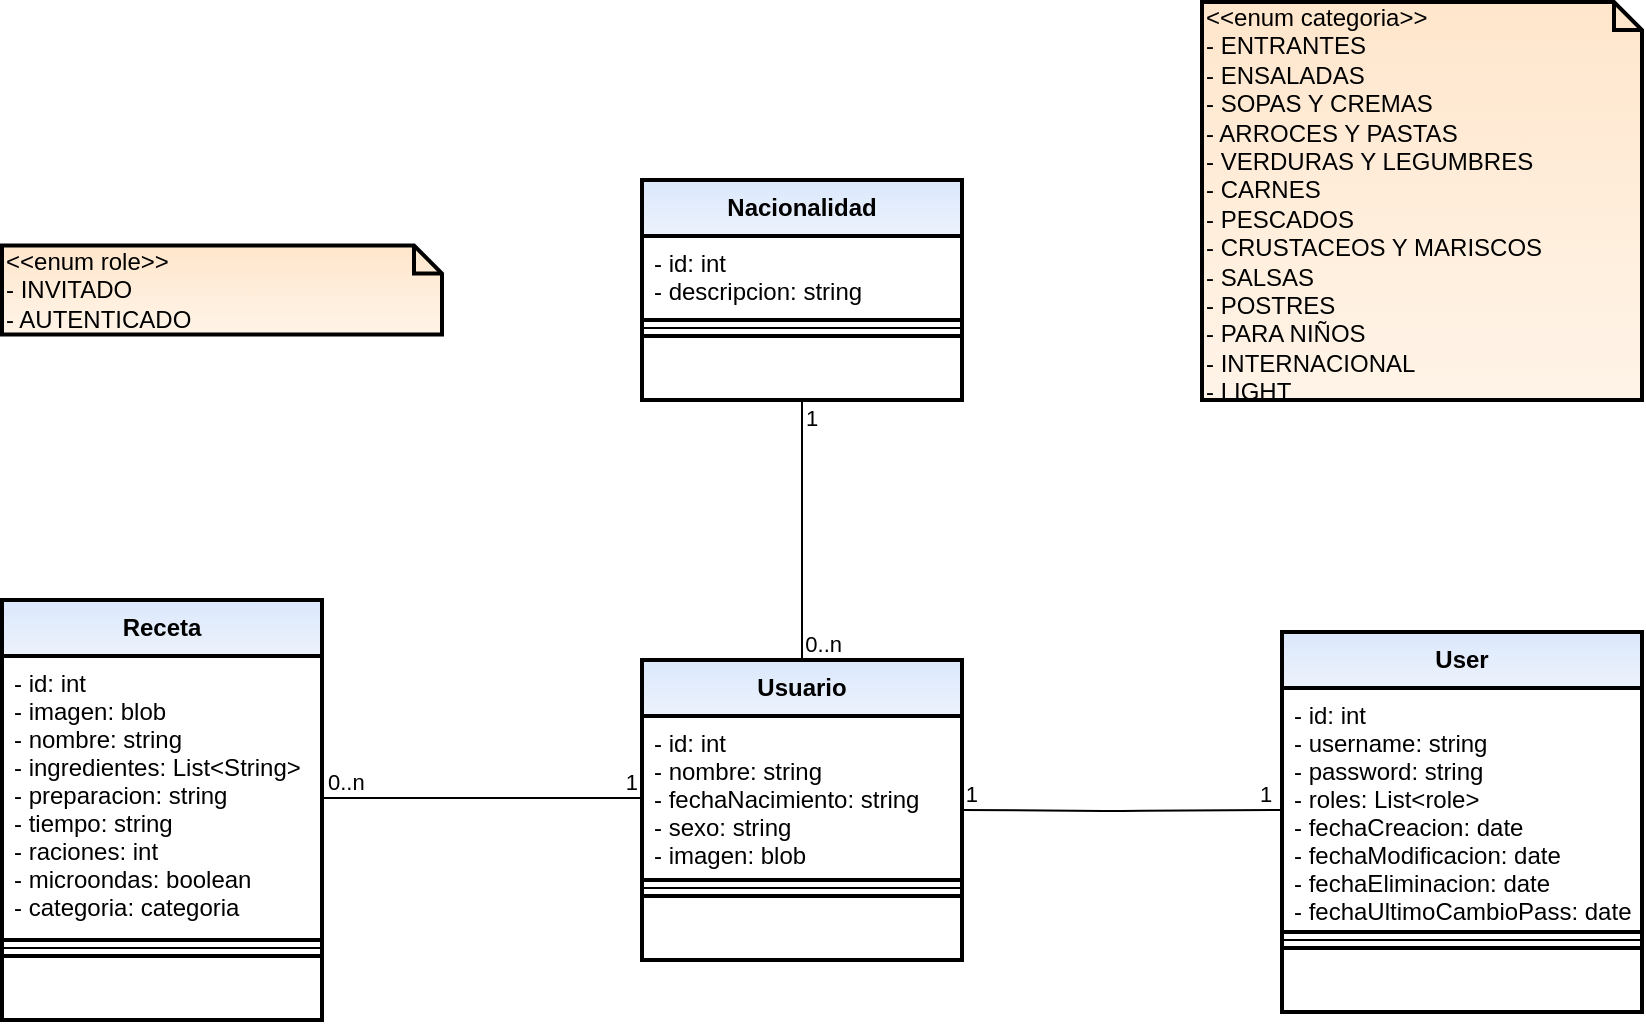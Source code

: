 <mxfile version="14.1.8" type="device"><diagram id="8MCT3QeD5sAKiW8Rh8bM" name="Página-1"><mxGraphModel dx="2045" dy="506" grid="1" gridSize="10" guides="1" tooltips="1" connect="1" arrows="1" fold="1" page="1" pageScale="1" pageWidth="1169" pageHeight="827" math="0" shadow="0"><root><mxCell id="0"/><mxCell id="1" parent="0"/><mxCell id="6OEmV49BoQU8TDOpqJmD-29" value="Nacionalidad" style="swimlane;fontStyle=1;align=center;verticalAlign=top;childLayout=stackLayout;horizontal=1;startSize=28;horizontalStack=0;resizeParent=1;resizeParentMax=0;resizeLast=0;collapsible=1;marginBottom=0;strokeWidth=2;fillColor=#dae8fc;strokeColor=#000000;gradientColor=#EDF2FC;gradientDirection=south;labelBackgroundColor=none;" parent="1" vertex="1"><mxGeometry x="-680" y="170" width="160" height="110" as="geometry"/></mxCell><mxCell id="6OEmV49BoQU8TDOpqJmD-30" value="- id: int&#10;- descripcion: string" style="text;align=left;verticalAlign=top;spacingLeft=4;spacingRight=4;overflow=hidden;rotatable=0;points=[[0,0.5],[1,0.5]];portConstraint=eastwest;labelBackgroundColor=none;fillColor=#ffffff;strokeWidth=2;strokeColor=#000000;" parent="6OEmV49BoQU8TDOpqJmD-29" vertex="1"><mxGeometry y="28" width="160" height="42" as="geometry"/></mxCell><mxCell id="6OEmV49BoQU8TDOpqJmD-31" value="" style="line;strokeWidth=1;fillColor=#FFFFFF;align=left;verticalAlign=middle;spacingTop=-1;spacingLeft=3;spacingRight=3;rotatable=0;labelPosition=right;points=[];portConstraint=eastwest;noLabel=0;labelBackgroundColor=none;" parent="6OEmV49BoQU8TDOpqJmD-29" vertex="1"><mxGeometry y="70" width="160" height="8" as="geometry"/></mxCell><mxCell id="6OEmV49BoQU8TDOpqJmD-32" value="" style="text;strokeColor=#000000;fillColor=#ffffff;align=left;verticalAlign=top;spacingLeft=4;spacingRight=4;overflow=hidden;rotatable=0;points=[[0,0.5],[1,0.5]];portConstraint=eastwest;strokeWidth=2;labelBackgroundColor=none;" parent="6OEmV49BoQU8TDOpqJmD-29" vertex="1"><mxGeometry y="78" width="160" height="32" as="geometry"/></mxCell><mxCell id="6OEmV49BoQU8TDOpqJmD-33" value="Usuario" style="swimlane;fontStyle=1;align=center;verticalAlign=top;childLayout=stackLayout;horizontal=1;startSize=28;horizontalStack=0;resizeParent=1;resizeParentMax=0;resizeLast=0;collapsible=1;marginBottom=0;strokeWidth=2;fillColor=#dae8fc;strokeColor=#000000;gradientColor=#EDF2FC;gradientDirection=south;labelBackgroundColor=none;" parent="1" vertex="1"><mxGeometry x="-680" y="410" width="160" height="150" as="geometry"/></mxCell><mxCell id="6OEmV49BoQU8TDOpqJmD-34" value="- id: int&#10;- nombre: string&#10;- fechaNacimiento: string&#10;- sexo: string&#10;- imagen: blob" style="text;align=left;verticalAlign=top;spacingLeft=4;spacingRight=4;overflow=hidden;rotatable=0;points=[[0,0.5],[1,0.5]];portConstraint=eastwest;labelBackgroundColor=none;fillColor=#ffffff;strokeWidth=2;strokeColor=#000000;" parent="6OEmV49BoQU8TDOpqJmD-33" vertex="1"><mxGeometry y="28" width="160" height="82" as="geometry"/></mxCell><mxCell id="6OEmV49BoQU8TDOpqJmD-35" value="" style="line;strokeWidth=1;fillColor=#FFFFFF;align=left;verticalAlign=middle;spacingTop=-1;spacingLeft=3;spacingRight=3;rotatable=0;labelPosition=right;points=[];portConstraint=eastwest;noLabel=0;labelBackgroundColor=none;" parent="6OEmV49BoQU8TDOpqJmD-33" vertex="1"><mxGeometry y="110" width="160" height="8" as="geometry"/></mxCell><mxCell id="6OEmV49BoQU8TDOpqJmD-36" value="" style="text;strokeColor=#000000;fillColor=#ffffff;align=left;verticalAlign=top;spacingLeft=4;spacingRight=4;overflow=hidden;rotatable=0;points=[[0,0.5],[1,0.5]];portConstraint=eastwest;strokeWidth=2;labelBackgroundColor=none;" parent="6OEmV49BoQU8TDOpqJmD-33" vertex="1"><mxGeometry y="118" width="160" height="32" as="geometry"/></mxCell><mxCell id="6OEmV49BoQU8TDOpqJmD-37" value="User" style="swimlane;fontStyle=1;align=center;verticalAlign=top;childLayout=stackLayout;horizontal=1;startSize=28;horizontalStack=0;resizeParent=1;resizeParentMax=0;resizeLast=0;collapsible=1;marginBottom=0;strokeWidth=2;fillColor=#dae8fc;strokeColor=#000000;gradientColor=#EDF2FC;gradientDirection=south;labelBackgroundColor=none;" parent="1" vertex="1"><mxGeometry x="-360" y="396" width="180" height="190" as="geometry"/></mxCell><mxCell id="6OEmV49BoQU8TDOpqJmD-38" value="- id: int&#10;- username: string&#10;- password: string&#10;- roles: List&lt;role&gt;&#10;- fechaCreacion: date&#10;- fechaModificacion: date&#10;- fechaEliminacion: date&#10;- fechaUltimoCambioPass: date" style="text;align=left;verticalAlign=top;spacingLeft=4;spacingRight=4;overflow=hidden;rotatable=0;points=[[0,0.5],[1,0.5]];portConstraint=eastwest;labelBackgroundColor=none;fillColor=#ffffff;strokeWidth=2;strokeColor=#000000;" parent="6OEmV49BoQU8TDOpqJmD-37" vertex="1"><mxGeometry y="28" width="180" height="122" as="geometry"/></mxCell><mxCell id="6OEmV49BoQU8TDOpqJmD-39" value="" style="line;strokeWidth=1;fillColor=#FFFFFF;align=left;verticalAlign=middle;spacingTop=-1;spacingLeft=3;spacingRight=3;rotatable=0;labelPosition=right;points=[];portConstraint=eastwest;noLabel=0;labelBackgroundColor=none;" parent="6OEmV49BoQU8TDOpqJmD-37" vertex="1"><mxGeometry y="150" width="180" height="8" as="geometry"/></mxCell><mxCell id="6OEmV49BoQU8TDOpqJmD-40" value="" style="text;strokeColor=#000000;fillColor=#ffffff;align=left;verticalAlign=top;spacingLeft=4;spacingRight=4;overflow=hidden;rotatable=0;points=[[0,0.5],[1,0.5]];portConstraint=eastwest;strokeWidth=2;labelBackgroundColor=none;" parent="6OEmV49BoQU8TDOpqJmD-37" vertex="1"><mxGeometry y="158" width="180" height="32" as="geometry"/></mxCell><mxCell id="6OEmV49BoQU8TDOpqJmD-41" value="Receta" style="swimlane;fontStyle=1;align=center;verticalAlign=top;childLayout=stackLayout;horizontal=1;startSize=28;horizontalStack=0;resizeParent=1;resizeParentMax=0;resizeLast=0;collapsible=1;marginBottom=0;strokeWidth=2;fillColor=#dae8fc;strokeColor=#000000;gradientColor=#EDF2FC;gradientDirection=south;labelBackgroundColor=none;" parent="1" vertex="1"><mxGeometry x="-1000" y="380" width="160" height="210" as="geometry"/></mxCell><mxCell id="6OEmV49BoQU8TDOpqJmD-42" value="- id: int&#10;- imagen: blob&#10;- nombre: string&#10;- ingredientes: List&lt;String&gt;&#10;- preparacion: string&#10;- tiempo: string&#10;- raciones: int&#10;- microondas: boolean&#10;- categoria: categoria" style="text;align=left;verticalAlign=top;spacingLeft=4;spacingRight=4;overflow=hidden;rotatable=0;points=[[0,0.5],[1,0.5]];portConstraint=eastwest;labelBackgroundColor=none;fillColor=#ffffff;strokeWidth=2;strokeColor=#000000;" parent="6OEmV49BoQU8TDOpqJmD-41" vertex="1"><mxGeometry y="28" width="160" height="142" as="geometry"/></mxCell><mxCell id="6OEmV49BoQU8TDOpqJmD-43" value="" style="line;strokeWidth=1;fillColor=#FFFFFF;align=left;verticalAlign=middle;spacingTop=-1;spacingLeft=3;spacingRight=3;rotatable=0;labelPosition=right;points=[];portConstraint=eastwest;noLabel=0;labelBackgroundColor=none;" parent="6OEmV49BoQU8TDOpqJmD-41" vertex="1"><mxGeometry y="170" width="160" height="8" as="geometry"/></mxCell><mxCell id="6OEmV49BoQU8TDOpqJmD-44" value="" style="text;strokeColor=#000000;fillColor=#ffffff;align=left;verticalAlign=top;spacingLeft=4;spacingRight=4;overflow=hidden;rotatable=0;points=[[0,0.5],[1,0.5]];portConstraint=eastwest;strokeWidth=2;labelBackgroundColor=none;" parent="6OEmV49BoQU8TDOpqJmD-41" vertex="1"><mxGeometry y="178" width="160" height="32" as="geometry"/></mxCell><mxCell id="6OEmV49BoQU8TDOpqJmD-45" value="&amp;lt;&amp;lt;enum role&amp;gt;&amp;gt;&lt;br&gt;- INVITADO&lt;br&gt;- AUTENTICADO" style="shape=note;whiteSpace=wrap;html=1;size=14;verticalAlign=top;align=left;spacingTop=-6;labelBackgroundColor=none;strokeColor=#000000;strokeWidth=2;fillColor=#FFE6CC;gradientColor=#FFF4E8;" parent="1" vertex="1"><mxGeometry x="-1000" y="202.75" width="220" height="44.5" as="geometry"/></mxCell><mxCell id="6OEmV49BoQU8TDOpqJmD-46" value="&amp;lt;&amp;lt;enum categoria&amp;gt;&amp;gt;&lt;br&gt;- ENTRANTES&lt;br&gt;- ENSALADAS&lt;br&gt;- SOPAS Y CREMAS&lt;br&gt;- ARROCES Y PASTAS&lt;br&gt;- VERDURAS Y LEGUMBRES&lt;br&gt;- CARNES&lt;br&gt;- PESCADOS&lt;br&gt;- CRUSTACEOS Y MARISCOS&lt;br&gt;- SALSAS&lt;br&gt;- POSTRES&lt;br&gt;- PARA NIÑOS&lt;br&gt;- INTERNACIONAL&lt;br&gt;- LIGHT" style="shape=note;whiteSpace=wrap;html=1;size=14;verticalAlign=top;align=left;spacingTop=-6;labelBackgroundColor=none;strokeColor=#000000;strokeWidth=2;fillColor=#FFE6CC;gradientColor=#FFF4E8;" parent="1" vertex="1"><mxGeometry x="-400" y="81" width="220" height="199" as="geometry"/></mxCell><mxCell id="6OEmV49BoQU8TDOpqJmD-47" value="" style="endArrow=none;html=1;edgeStyle=orthogonalEdgeStyle;exitX=1;exitY=0.5;exitDx=0;exitDy=0;entryX=0;entryY=0.5;entryDx=0;entryDy=0;" parent="1" source="6OEmV49BoQU8TDOpqJmD-42" target="6OEmV49BoQU8TDOpqJmD-34" edge="1"><mxGeometry relative="1" as="geometry"><mxPoint x="-710" y="320" as="sourcePoint"/><mxPoint x="-680" y="479" as="targetPoint"/></mxGeometry></mxCell><mxCell id="6OEmV49BoQU8TDOpqJmD-48" value="0..n" style="edgeLabel;resizable=0;html=1;align=left;verticalAlign=bottom;" parent="6OEmV49BoQU8TDOpqJmD-47" connectable="0" vertex="1"><mxGeometry x="-1" relative="1" as="geometry"><mxPoint x="1" as="offset"/></mxGeometry></mxCell><mxCell id="6OEmV49BoQU8TDOpqJmD-49" value="1" style="edgeLabel;resizable=0;html=1;align=right;verticalAlign=bottom;" parent="6OEmV49BoQU8TDOpqJmD-47" connectable="0" vertex="1"><mxGeometry x="1" relative="1" as="geometry"><mxPoint x="-2" as="offset"/></mxGeometry></mxCell><mxCell id="6OEmV49BoQU8TDOpqJmD-59" value="" style="endArrow=none;html=1;edgeStyle=orthogonalEdgeStyle;exitX=1;exitY=0.5;exitDx=0;exitDy=0;entryX=0;entryY=0.5;entryDx=0;entryDy=0;" parent="1" target="6OEmV49BoQU8TDOpqJmD-38" edge="1"><mxGeometry relative="1" as="geometry"><mxPoint x="-520" y="485" as="sourcePoint"/><mxPoint x="-390" y="580" as="targetPoint"/></mxGeometry></mxCell><mxCell id="6OEmV49BoQU8TDOpqJmD-60" value="1" style="edgeLabel;resizable=0;html=1;align=left;verticalAlign=bottom;" parent="6OEmV49BoQU8TDOpqJmD-59" connectable="0" vertex="1"><mxGeometry x="-1" relative="1" as="geometry"><mxPoint x="147" as="offset"/></mxGeometry></mxCell><mxCell id="6OEmV49BoQU8TDOpqJmD-61" value="1" style="edgeLabel;resizable=0;html=1;align=right;verticalAlign=bottom;" parent="6OEmV49BoQU8TDOpqJmD-59" connectable="0" vertex="1"><mxGeometry x="1" relative="1" as="geometry"><mxPoint x="-151" as="offset"/></mxGeometry></mxCell><mxCell id="6OEmV49BoQU8TDOpqJmD-62" value="" style="endArrow=none;html=1;edgeStyle=orthogonalEdgeStyle;exitX=0.5;exitY=1;exitDx=0;exitDy=0;entryX=0.5;entryY=0;entryDx=0;entryDy=0;" parent="1" source="6OEmV49BoQU8TDOpqJmD-29" target="6OEmV49BoQU8TDOpqJmD-33" edge="1"><mxGeometry relative="1" as="geometry"><mxPoint x="-820" y="499" as="sourcePoint"/><mxPoint x="-660" y="499" as="targetPoint"/></mxGeometry></mxCell><mxCell id="6OEmV49BoQU8TDOpqJmD-63" value="1" style="edgeLabel;resizable=0;html=1;align=left;verticalAlign=bottom;" parent="6OEmV49BoQU8TDOpqJmD-62" connectable="0" vertex="1"><mxGeometry x="-1" relative="1" as="geometry"><mxPoint y="17" as="offset"/></mxGeometry></mxCell><mxCell id="6OEmV49BoQU8TDOpqJmD-64" value="0..n" style="edgeLabel;resizable=0;html=1;align=right;verticalAlign=bottom;" parent="6OEmV49BoQU8TDOpqJmD-62" connectable="0" vertex="1"><mxGeometry x="1" relative="1" as="geometry"><mxPoint x="20" as="offset"/></mxGeometry></mxCell></root></mxGraphModel></diagram></mxfile>